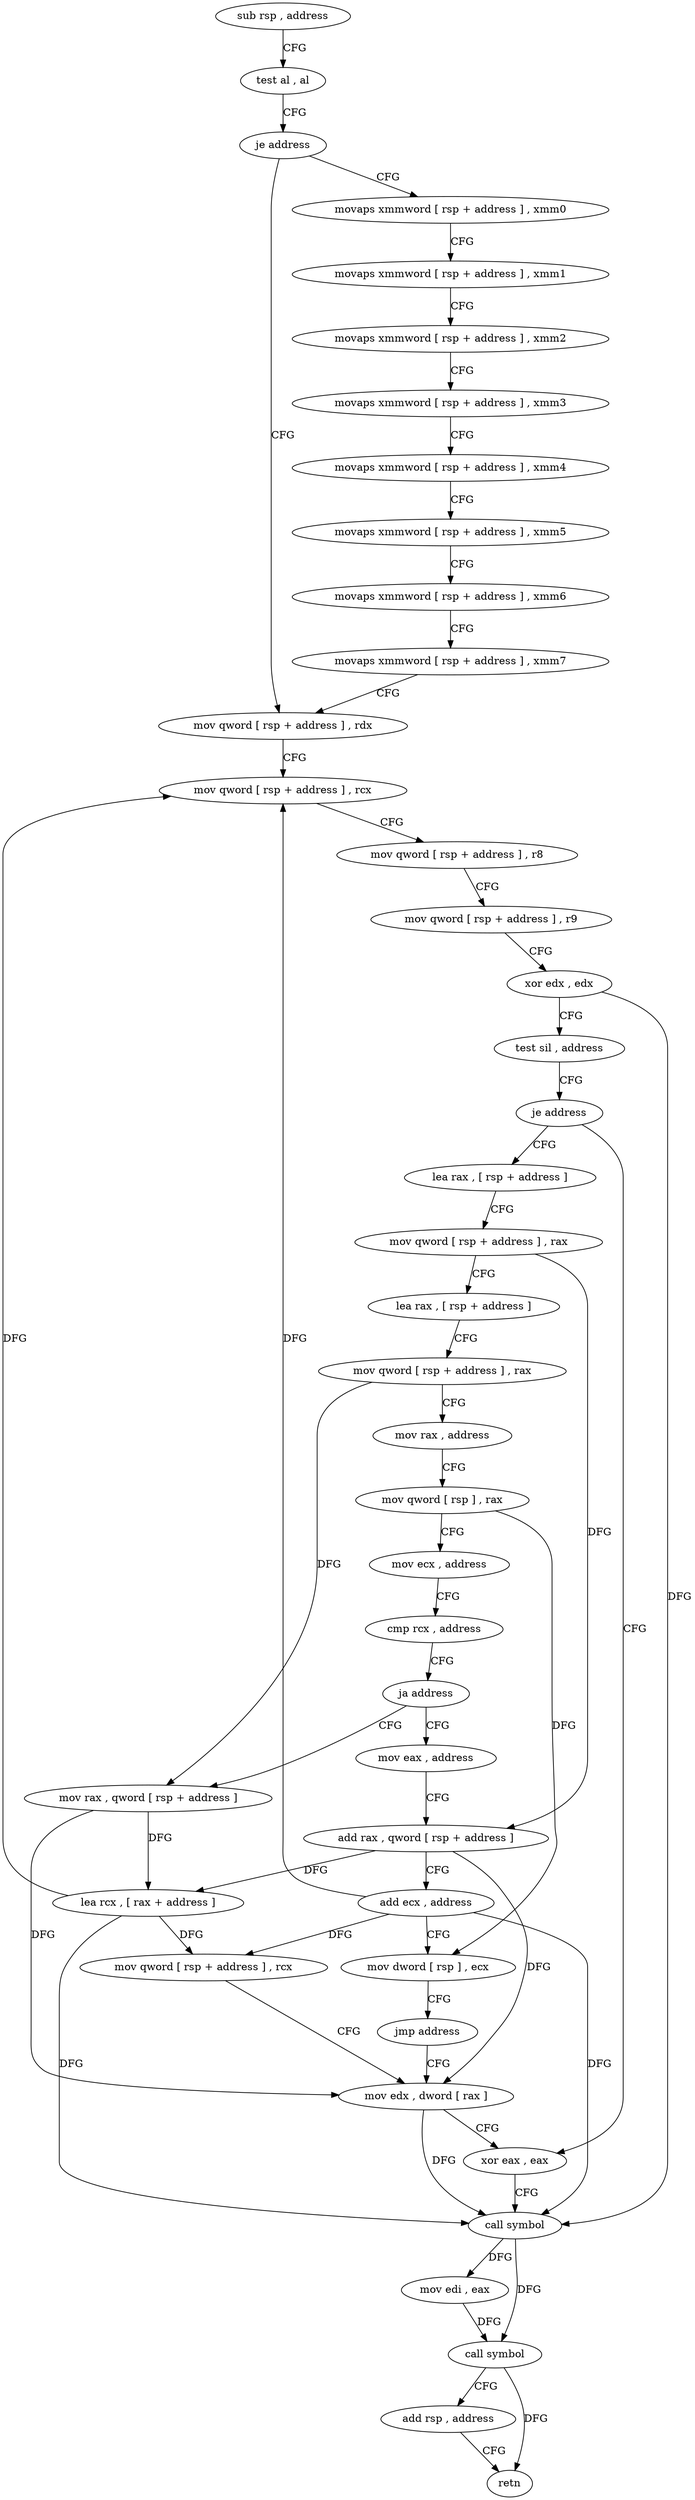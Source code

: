 digraph "func" {
"4236480" [label = "sub rsp , address" ]
"4236487" [label = "test al , al" ]
"4236489" [label = "je address" ]
"4236546" [label = "mov qword [ rsp + address ] , rdx" ]
"4236491" [label = "movaps xmmword [ rsp + address ] , xmm0" ]
"4236551" [label = "mov qword [ rsp + address ] , rcx" ]
"4236556" [label = "mov qword [ rsp + address ] , r8" ]
"4236561" [label = "mov qword [ rsp + address ] , r9" ]
"4236566" [label = "xor edx , edx" ]
"4236568" [label = "test sil , address" ]
"4236572" [label = "je address" ]
"4236656" [label = "xor eax , eax" ]
"4236574" [label = "lea rax , [ rsp + address ]" ]
"4236496" [label = "movaps xmmword [ rsp + address ] , xmm1" ]
"4236501" [label = "movaps xmmword [ rsp + address ] , xmm2" ]
"4236506" [label = "movaps xmmword [ rsp + address ] , xmm3" ]
"4236514" [label = "movaps xmmword [ rsp + address ] , xmm4" ]
"4236522" [label = "movaps xmmword [ rsp + address ] , xmm5" ]
"4236530" [label = "movaps xmmword [ rsp + address ] , xmm6" ]
"4236538" [label = "movaps xmmword [ rsp + address ] , xmm7" ]
"4236658" [label = "call symbol" ]
"4236663" [label = "mov edi , eax" ]
"4236665" [label = "call symbol" ]
"4236670" [label = "add rsp , address" ]
"4236677" [label = "retn" ]
"4236579" [label = "mov qword [ rsp + address ] , rax" ]
"4236584" [label = "lea rax , [ rsp + address ]" ]
"4236592" [label = "mov qword [ rsp + address ] , rax" ]
"4236597" [label = "mov rax , address" ]
"4236607" [label = "mov qword [ rsp ] , rax" ]
"4236611" [label = "mov ecx , address" ]
"4236616" [label = "cmp rcx , address" ]
"4236620" [label = "ja address" ]
"4236640" [label = "mov rax , qword [ rsp + address ]" ]
"4236622" [label = "mov eax , address" ]
"4236645" [label = "lea rcx , [ rax + address ]" ]
"4236649" [label = "mov qword [ rsp + address ] , rcx" ]
"4236654" [label = "mov edx , dword [ rax ]" ]
"4236627" [label = "add rax , qword [ rsp + address ]" ]
"4236632" [label = "add ecx , address" ]
"4236635" [label = "mov dword [ rsp ] , ecx" ]
"4236638" [label = "jmp address" ]
"4236480" -> "4236487" [ label = "CFG" ]
"4236487" -> "4236489" [ label = "CFG" ]
"4236489" -> "4236546" [ label = "CFG" ]
"4236489" -> "4236491" [ label = "CFG" ]
"4236546" -> "4236551" [ label = "CFG" ]
"4236491" -> "4236496" [ label = "CFG" ]
"4236551" -> "4236556" [ label = "CFG" ]
"4236556" -> "4236561" [ label = "CFG" ]
"4236561" -> "4236566" [ label = "CFG" ]
"4236566" -> "4236568" [ label = "CFG" ]
"4236566" -> "4236658" [ label = "DFG" ]
"4236568" -> "4236572" [ label = "CFG" ]
"4236572" -> "4236656" [ label = "CFG" ]
"4236572" -> "4236574" [ label = "CFG" ]
"4236656" -> "4236658" [ label = "CFG" ]
"4236574" -> "4236579" [ label = "CFG" ]
"4236496" -> "4236501" [ label = "CFG" ]
"4236501" -> "4236506" [ label = "CFG" ]
"4236506" -> "4236514" [ label = "CFG" ]
"4236514" -> "4236522" [ label = "CFG" ]
"4236522" -> "4236530" [ label = "CFG" ]
"4236530" -> "4236538" [ label = "CFG" ]
"4236538" -> "4236546" [ label = "CFG" ]
"4236658" -> "4236663" [ label = "DFG" ]
"4236658" -> "4236665" [ label = "DFG" ]
"4236663" -> "4236665" [ label = "DFG" ]
"4236665" -> "4236670" [ label = "CFG" ]
"4236665" -> "4236677" [ label = "DFG" ]
"4236670" -> "4236677" [ label = "CFG" ]
"4236579" -> "4236584" [ label = "CFG" ]
"4236579" -> "4236627" [ label = "DFG" ]
"4236584" -> "4236592" [ label = "CFG" ]
"4236592" -> "4236597" [ label = "CFG" ]
"4236592" -> "4236640" [ label = "DFG" ]
"4236597" -> "4236607" [ label = "CFG" ]
"4236607" -> "4236611" [ label = "CFG" ]
"4236607" -> "4236635" [ label = "DFG" ]
"4236611" -> "4236616" [ label = "CFG" ]
"4236616" -> "4236620" [ label = "CFG" ]
"4236620" -> "4236640" [ label = "CFG" ]
"4236620" -> "4236622" [ label = "CFG" ]
"4236640" -> "4236645" [ label = "DFG" ]
"4236640" -> "4236654" [ label = "DFG" ]
"4236622" -> "4236627" [ label = "CFG" ]
"4236645" -> "4236649" [ label = "DFG" ]
"4236645" -> "4236551" [ label = "DFG" ]
"4236645" -> "4236658" [ label = "DFG" ]
"4236649" -> "4236654" [ label = "CFG" ]
"4236654" -> "4236656" [ label = "CFG" ]
"4236654" -> "4236658" [ label = "DFG" ]
"4236627" -> "4236632" [ label = "CFG" ]
"4236627" -> "4236645" [ label = "DFG" ]
"4236627" -> "4236654" [ label = "DFG" ]
"4236632" -> "4236635" [ label = "CFG" ]
"4236632" -> "4236551" [ label = "DFG" ]
"4236632" -> "4236658" [ label = "DFG" ]
"4236632" -> "4236649" [ label = "DFG" ]
"4236635" -> "4236638" [ label = "CFG" ]
"4236638" -> "4236654" [ label = "CFG" ]
}
